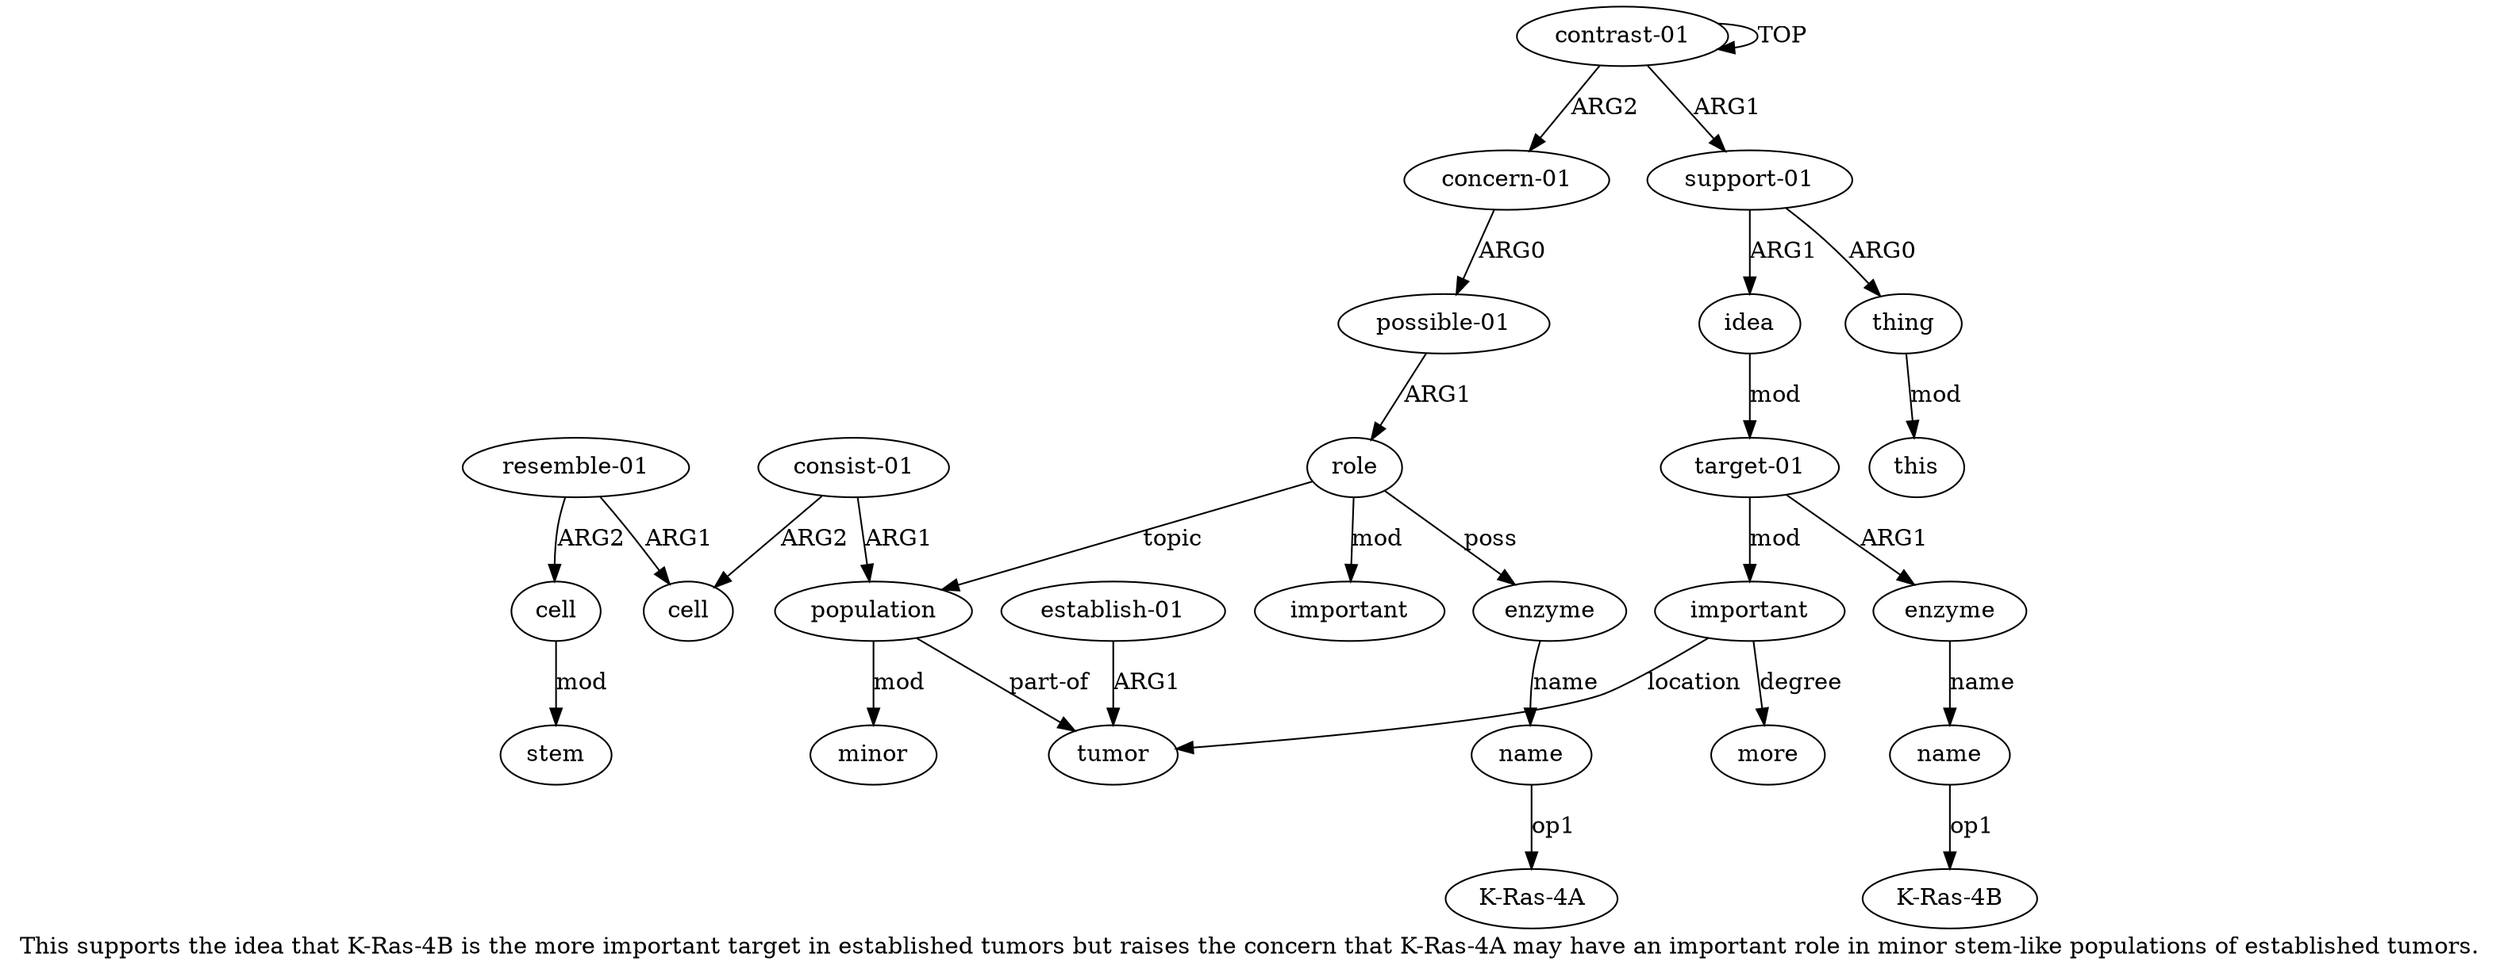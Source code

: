 digraph  {
	graph [label="This supports the idea that K-Ras-4B is the more important target in established tumors but raises the concern that K-Ras-4A may \
have an important role in minor stem-like populations of established tumors."];
	node [label="\N"];
	a20	 [color=black,
		gold_ind=20,
		gold_label="consist-01",
		label="consist-01",
		test_ind=20,
		test_label="consist-01"];
	a21	 [color=black,
		gold_ind=21,
		gold_label=cell,
		label=cell,
		test_ind=21,
		test_label=cell];
	a20 -> a21 [key=0,
	color=black,
	gold_label=ARG2,
	label=ARG2,
	test_label=ARG2];
a18 [color=black,
	gold_ind=18,
	gold_label=population,
	label=population,
	test_ind=18,
	test_label=population];
a20 -> a18 [key=0,
color=black,
gold_label=ARG1,
label=ARG1,
test_label=ARG1];
a22 [color=black,
gold_ind=22,
gold_label="resemble-01",
label="resemble-01",
test_ind=22,
test_label="resemble-01"];
a22 -> a21 [key=0,
color=black,
gold_label=ARG1,
label=ARG1,
test_label=ARG1];
a23 [color=black,
gold_ind=23,
gold_label=cell,
label=cell,
test_ind=23,
test_label=cell];
a22 -> a23 [key=0,
color=black,
gold_label=ARG2,
label=ARG2,
test_label=ARG2];
a24 [color=black,
gold_ind=24,
gold_label=stem,
label=stem,
test_ind=24,
test_label=stem];
a23 -> a24 [key=0,
color=black,
gold_label=mod,
label=mod,
test_label=mod];
"a16 K-Ras-4A" [color=black,
gold_ind=-1,
gold_label="K-Ras-4A",
label="K-Ras-4A",
test_ind=-1,
test_label="K-Ras-4A"];
a15 [color=black,
gold_ind=15,
gold_label=enzyme,
label=enzyme,
test_ind=15,
test_label=enzyme];
a16 [color=black,
gold_ind=16,
gold_label=name,
label=name,
test_ind=16,
test_label=name];
a15 -> a16 [key=0,
color=black,
gold_label=name,
label=name,
test_label=name];
a14 [color=black,
gold_ind=14,
gold_label=role,
label=role,
test_ind=14,
test_label=role];
a14 -> a15 [key=0,
color=black,
gold_label=poss,
label=poss,
test_label=poss];
a17 [color=black,
gold_ind=17,
gold_label=important,
label=important,
test_ind=17,
test_label=important];
a14 -> a17 [key=0,
color=black,
gold_label=mod,
label=mod,
test_label=mod];
a14 -> a18 [key=0,
color=black,
gold_label=topic,
label=topic,
test_label=topic];
a16 -> "a16 K-Ras-4A" [key=0,
color=black,
gold_label=op1,
label=op1,
test_label=op1];
a11 [color=black,
gold_ind=11,
gold_label="establish-01",
label="establish-01",
test_ind=11,
test_label="establish-01"];
a10 [color=black,
gold_ind=10,
gold_label=tumor,
label=tumor,
test_ind=10,
test_label=tumor];
a11 -> a10 [key=0,
color=black,
gold_label=ARG1,
label=ARG1,
test_label=ARG1];
a13 [color=black,
gold_ind=13,
gold_label="possible-01",
label="possible-01",
test_ind=13,
test_label="possible-01"];
a13 -> a14 [key=0,
color=black,
gold_label=ARG1,
label=ARG1,
test_label=ARG1];
a12 [color=black,
gold_ind=12,
gold_label="concern-01",
label="concern-01",
test_ind=12,
test_label="concern-01"];
a12 -> a13 [key=0,
color=black,
gold_label=ARG0,
label=ARG0,
test_label=ARG0];
a19 [color=black,
gold_ind=19,
gold_label=minor,
label=minor,
test_ind=19,
test_label=minor];
a18 -> a10 [key=0,
color=black,
gold_label="part-of",
label="part-of",
test_label="part-of"];
a18 -> a19 [key=0,
color=black,
gold_label=mod,
label=mod,
test_label=mod];
a1 [color=black,
gold_ind=1,
gold_label="support-01",
label="support-01",
test_ind=1,
test_label="support-01"];
a2 [color=black,
gold_ind=2,
gold_label=thing,
label=thing,
test_ind=2,
test_label=thing];
a1 -> a2 [key=0,
color=black,
gold_label=ARG0,
label=ARG0,
test_label=ARG0];
a4 [color=black,
gold_ind=4,
gold_label=idea,
label=idea,
test_ind=4,
test_label=idea];
a1 -> a4 [key=0,
color=black,
gold_label=ARG1,
label=ARG1,
test_label=ARG1];
a0 [color=black,
gold_ind=0,
gold_label="contrast-01",
label="contrast-01",
test_ind=0,
test_label="contrast-01"];
a0 -> a12 [key=0,
color=black,
gold_label=ARG2,
label=ARG2,
test_label=ARG2];
a0 -> a1 [key=0,
color=black,
gold_label=ARG1,
label=ARG1,
test_label=ARG1];
a0 -> a0 [key=0,
color=black,
gold_label=TOP,
label=TOP,
test_label=TOP];
a3 [color=black,
gold_ind=3,
gold_label=this,
label=this,
test_ind=3,
test_label=this];
a2 -> a3 [key=0,
color=black,
gold_label=mod,
label=mod,
test_label=mod];
a5 [color=black,
gold_ind=5,
gold_label="target-01",
label="target-01",
test_ind=5,
test_label="target-01"];
a6 [color=black,
gold_ind=6,
gold_label=enzyme,
label=enzyme,
test_ind=6,
test_label=enzyme];
a5 -> a6 [key=0,
color=black,
gold_label=ARG1,
label=ARG1,
test_label=ARG1];
a8 [color=black,
gold_ind=8,
gold_label=important,
label=important,
test_ind=8,
test_label=important];
a5 -> a8 [key=0,
color=black,
gold_label=mod,
label=mod,
test_label=mod];
a4 -> a5 [key=0,
color=black,
gold_label=mod,
label=mod,
test_label=mod];
a7 [color=black,
gold_ind=7,
gold_label=name,
label=name,
test_ind=7,
test_label=name];
"a7 K-Ras-4B" [color=black,
gold_ind=-1,
gold_label="K-Ras-4B",
label="K-Ras-4B",
test_ind=-1,
test_label="K-Ras-4B"];
a7 -> "a7 K-Ras-4B" [key=0,
color=black,
gold_label=op1,
label=op1,
test_label=op1];
a6 -> a7 [key=0,
color=black,
gold_label=name,
label=name,
test_label=name];
a9 [color=black,
gold_ind=9,
gold_label=more,
label=more,
test_ind=9,
test_label=more];
a8 -> a10 [key=0,
color=black,
gold_label=location,
label=location,
test_label=location];
a8 -> a9 [key=0,
color=black,
gold_label=degree,
label=degree,
test_label=degree];
}
